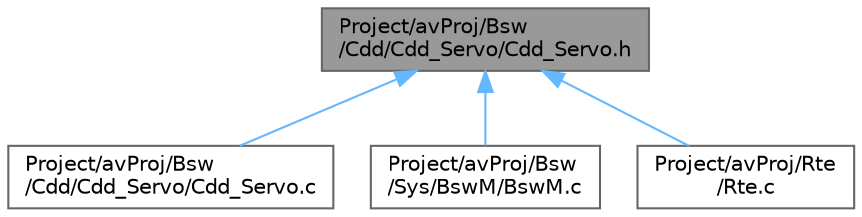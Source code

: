 digraph "Project/avProj/Bsw/Cdd/Cdd_Servo/Cdd_Servo.h"
{
 // LATEX_PDF_SIZE
  bgcolor="transparent";
  edge [fontname=Helvetica,fontsize=10,labelfontname=Helvetica,labelfontsize=10];
  node [fontname=Helvetica,fontsize=10,shape=box,height=0.2,width=0.4];
  Node1 [id="Node000001",label="Project/avProj/Bsw\l/Cdd/Cdd_Servo/Cdd_Servo.h",height=0.2,width=0.4,color="gray40", fillcolor="grey60", style="filled", fontcolor="black",tooltip=" "];
  Node1 -> Node2 [id="edge1_Node000001_Node000002",dir="back",color="steelblue1",style="solid",tooltip=" "];
  Node2 [id="Node000002",label="Project/avProj/Bsw\l/Cdd/Cdd_Servo/Cdd_Servo.c",height=0.2,width=0.4,color="grey40", fillcolor="white", style="filled",URL="$_cdd___servo_8c.html",tooltip=" "];
  Node1 -> Node3 [id="edge2_Node000001_Node000003",dir="back",color="steelblue1",style="solid",tooltip=" "];
  Node3 [id="Node000003",label="Project/avProj/Bsw\l/Sys/BswM/BswM.c",height=0.2,width=0.4,color="grey40", fillcolor="white", style="filled",URL="$_bsw_m_8c.html",tooltip=" "];
  Node1 -> Node4 [id="edge3_Node000001_Node000004",dir="back",color="steelblue1",style="solid",tooltip=" "];
  Node4 [id="Node000004",label="Project/avProj/Rte\l/Rte.c",height=0.2,width=0.4,color="grey40", fillcolor="white", style="filled",URL="$_rte_8c.html",tooltip=" "];
}
